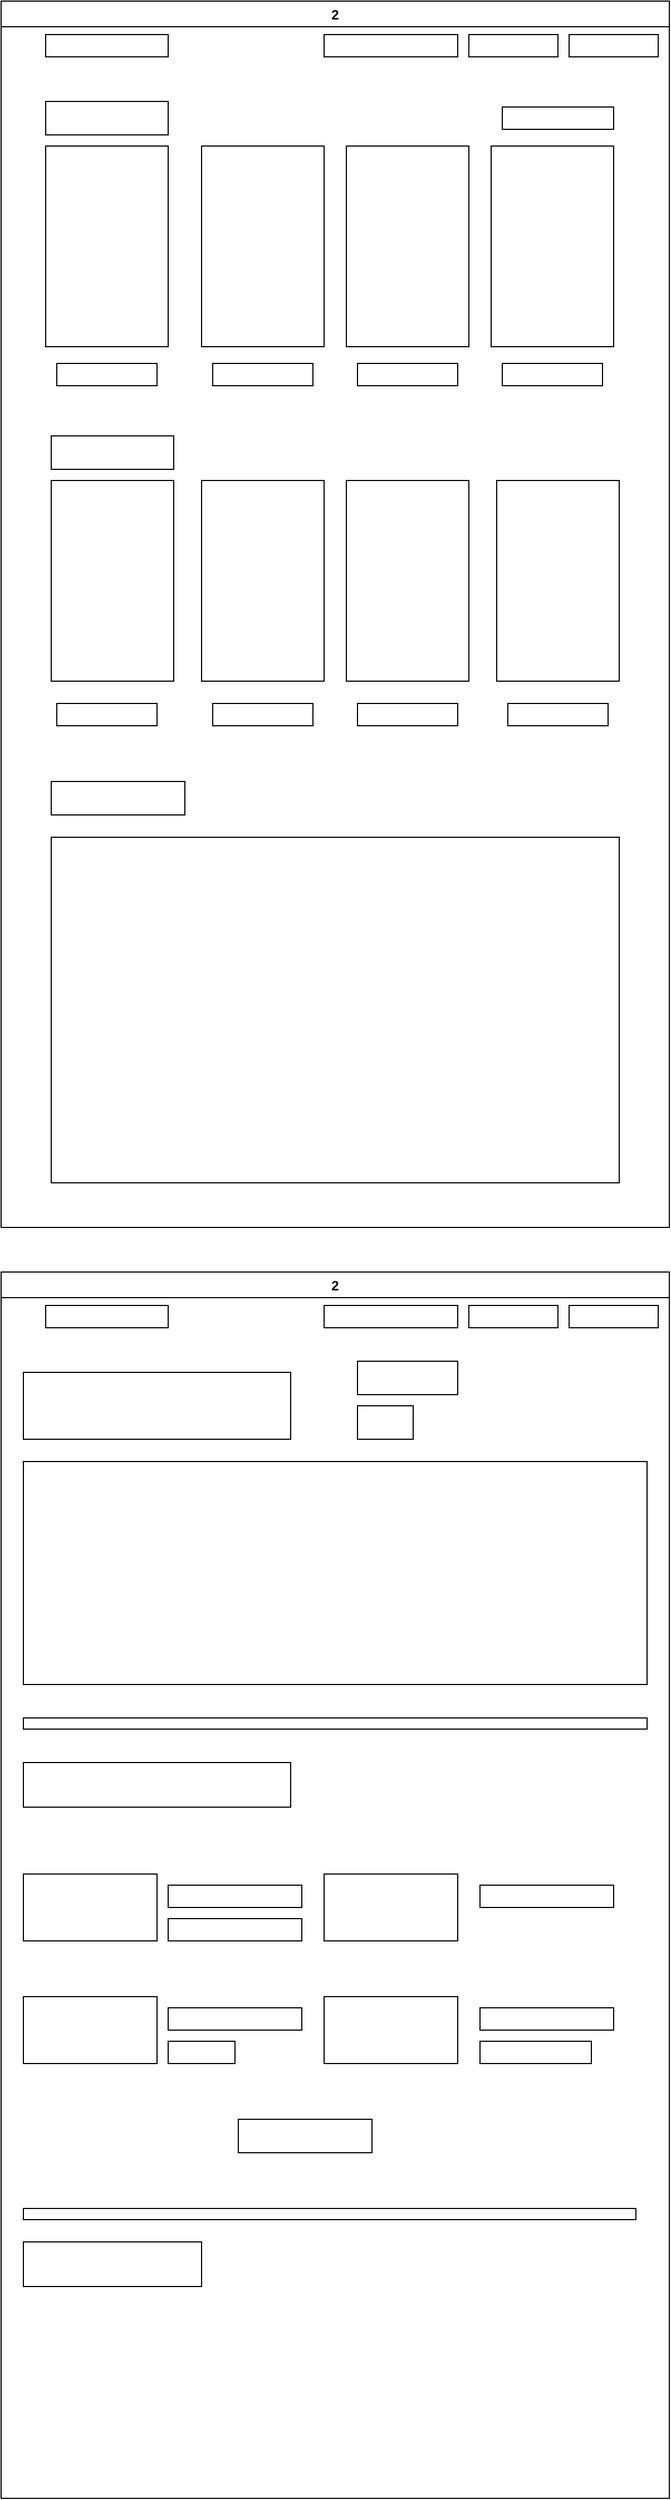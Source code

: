 <mxfile version="23.1.5" type="github">
  <diagram name="Página-1" id="pvus-Yov1ZZ_Qm5ej4L0">
    <mxGraphModel dx="1244" dy="725" grid="1" gridSize="10" guides="1" tooltips="1" connect="1" arrows="1" fold="1" page="1" pageScale="1" pageWidth="827" pageHeight="1169" math="0" shadow="0">
      <root>
        <mxCell id="0" />
        <mxCell id="1" parent="0" />
        <mxCell id="XevxfzPszTZJiyia5Mxh-1" value="2" style="swimlane;" vertex="1" parent="1">
          <mxGeometry x="140" y="250" width="600" height="1100" as="geometry" />
        </mxCell>
        <mxCell id="XevxfzPszTZJiyia5Mxh-2" value="" style="rounded=0;whiteSpace=wrap;html=1;" vertex="1" parent="XevxfzPszTZJiyia5Mxh-1">
          <mxGeometry x="510" y="30" width="80" height="20" as="geometry" />
        </mxCell>
        <mxCell id="XevxfzPszTZJiyia5Mxh-3" value="" style="rounded=0;whiteSpace=wrap;html=1;" vertex="1" parent="XevxfzPszTZJiyia5Mxh-1">
          <mxGeometry x="420" y="30" width="80" height="20" as="geometry" />
        </mxCell>
        <mxCell id="XevxfzPszTZJiyia5Mxh-4" value="" style="rounded=0;whiteSpace=wrap;html=1;" vertex="1" parent="XevxfzPszTZJiyia5Mxh-1">
          <mxGeometry x="40" y="90" width="110" height="30" as="geometry" />
        </mxCell>
        <mxCell id="XevxfzPszTZJiyia5Mxh-6" value="" style="rounded=0;whiteSpace=wrap;html=1;" vertex="1" parent="XevxfzPszTZJiyia5Mxh-1">
          <mxGeometry x="40" y="130" width="110" height="180" as="geometry" />
        </mxCell>
        <mxCell id="XevxfzPszTZJiyia5Mxh-7" value="" style="rounded=0;whiteSpace=wrap;html=1;" vertex="1" parent="XevxfzPszTZJiyia5Mxh-1">
          <mxGeometry x="180" y="130" width="110" height="180" as="geometry" />
        </mxCell>
        <mxCell id="XevxfzPszTZJiyia5Mxh-8" value="" style="rounded=0;whiteSpace=wrap;html=1;" vertex="1" parent="XevxfzPszTZJiyia5Mxh-1">
          <mxGeometry x="310" y="130" width="110" height="180" as="geometry" />
        </mxCell>
        <mxCell id="XevxfzPszTZJiyia5Mxh-9" value="" style="rounded=0;whiteSpace=wrap;html=1;" vertex="1" parent="XevxfzPszTZJiyia5Mxh-1">
          <mxGeometry x="440" y="130" width="110" height="180" as="geometry" />
        </mxCell>
        <mxCell id="XevxfzPszTZJiyia5Mxh-10" value="" style="rounded=0;whiteSpace=wrap;html=1;" vertex="1" parent="XevxfzPszTZJiyia5Mxh-1">
          <mxGeometry x="450" y="95" width="100" height="20" as="geometry" />
        </mxCell>
        <mxCell id="XevxfzPszTZJiyia5Mxh-12" value="" style="rounded=0;whiteSpace=wrap;html=1;" vertex="1" parent="XevxfzPszTZJiyia5Mxh-1">
          <mxGeometry x="45" y="750" width="510" height="310" as="geometry" />
        </mxCell>
        <mxCell id="XevxfzPszTZJiyia5Mxh-13" value="" style="rounded=0;whiteSpace=wrap;html=1;" vertex="1" parent="XevxfzPszTZJiyia5Mxh-1">
          <mxGeometry x="45" y="700" width="120" height="30" as="geometry" />
        </mxCell>
        <mxCell id="XevxfzPszTZJiyia5Mxh-15" value="" style="rounded=0;whiteSpace=wrap;html=1;" vertex="1" parent="XevxfzPszTZJiyia5Mxh-1">
          <mxGeometry x="50" y="325" width="90" height="20" as="geometry" />
        </mxCell>
        <mxCell id="XevxfzPszTZJiyia5Mxh-16" value="" style="rounded=0;whiteSpace=wrap;html=1;" vertex="1" parent="XevxfzPszTZJiyia5Mxh-1">
          <mxGeometry x="190" y="325" width="90" height="20" as="geometry" />
        </mxCell>
        <mxCell id="XevxfzPszTZJiyia5Mxh-17" value="" style="rounded=0;whiteSpace=wrap;html=1;" vertex="1" parent="XevxfzPszTZJiyia5Mxh-1">
          <mxGeometry x="320" y="325" width="90" height="20" as="geometry" />
        </mxCell>
        <mxCell id="XevxfzPszTZJiyia5Mxh-18" value="" style="rounded=0;whiteSpace=wrap;html=1;" vertex="1" parent="XevxfzPszTZJiyia5Mxh-1">
          <mxGeometry x="450" y="325" width="90" height="20" as="geometry" />
        </mxCell>
        <mxCell id="XevxfzPszTZJiyia5Mxh-19" value="" style="rounded=0;whiteSpace=wrap;html=1;" vertex="1" parent="XevxfzPszTZJiyia5Mxh-1">
          <mxGeometry x="290" y="30" width="120" height="20" as="geometry" />
        </mxCell>
        <mxCell id="XevxfzPszTZJiyia5Mxh-20" style="edgeStyle=orthogonalEdgeStyle;rounded=0;orthogonalLoop=1;jettySize=auto;html=1;exitX=0.5;exitY=1;exitDx=0;exitDy=0;" edge="1" parent="XevxfzPszTZJiyia5Mxh-1" source="XevxfzPszTZJiyia5Mxh-13" target="XevxfzPszTZJiyia5Mxh-13">
          <mxGeometry relative="1" as="geometry" />
        </mxCell>
        <mxCell id="XevxfzPszTZJiyia5Mxh-24" value="" style="rounded=0;whiteSpace=wrap;html=1;" vertex="1" parent="XevxfzPszTZJiyia5Mxh-1">
          <mxGeometry x="45" y="390" width="110" height="30" as="geometry" />
        </mxCell>
        <mxCell id="XevxfzPszTZJiyia5Mxh-26" value="" style="rounded=0;whiteSpace=wrap;html=1;" vertex="1" parent="XevxfzPszTZJiyia5Mxh-1">
          <mxGeometry x="45" y="430" width="110" height="180" as="geometry" />
        </mxCell>
        <mxCell id="XevxfzPszTZJiyia5Mxh-27" value="" style="rounded=0;whiteSpace=wrap;html=1;" vertex="1" parent="XevxfzPszTZJiyia5Mxh-1">
          <mxGeometry x="180" y="430" width="110" height="180" as="geometry" />
        </mxCell>
        <mxCell id="XevxfzPszTZJiyia5Mxh-28" value="" style="rounded=0;whiteSpace=wrap;html=1;" vertex="1" parent="XevxfzPszTZJiyia5Mxh-1">
          <mxGeometry x="310" y="430" width="110" height="180" as="geometry" />
        </mxCell>
        <mxCell id="XevxfzPszTZJiyia5Mxh-29" value="" style="rounded=0;whiteSpace=wrap;html=1;" vertex="1" parent="XevxfzPszTZJiyia5Mxh-1">
          <mxGeometry x="445" y="430" width="110" height="180" as="geometry" />
        </mxCell>
        <mxCell id="XevxfzPszTZJiyia5Mxh-30" value="" style="rounded=0;whiteSpace=wrap;html=1;" vertex="1" parent="XevxfzPszTZJiyia5Mxh-1">
          <mxGeometry x="50" y="630" width="90" height="20" as="geometry" />
        </mxCell>
        <mxCell id="XevxfzPszTZJiyia5Mxh-31" value="" style="rounded=0;whiteSpace=wrap;html=1;" vertex="1" parent="XevxfzPszTZJiyia5Mxh-1">
          <mxGeometry x="190" y="630" width="90" height="20" as="geometry" />
        </mxCell>
        <mxCell id="XevxfzPszTZJiyia5Mxh-32" value="" style="rounded=0;whiteSpace=wrap;html=1;" vertex="1" parent="XevxfzPszTZJiyia5Mxh-1">
          <mxGeometry x="320" y="630" width="90" height="20" as="geometry" />
        </mxCell>
        <mxCell id="XevxfzPszTZJiyia5Mxh-33" value="" style="rounded=0;whiteSpace=wrap;html=1;" vertex="1" parent="XevxfzPszTZJiyia5Mxh-1">
          <mxGeometry x="455" y="630" width="90" height="20" as="geometry" />
        </mxCell>
        <mxCell id="XevxfzPszTZJiyia5Mxh-34" value="" style="rounded=0;whiteSpace=wrap;html=1;" vertex="1" parent="XevxfzPszTZJiyia5Mxh-1">
          <mxGeometry x="40" y="30" width="110" height="20" as="geometry" />
        </mxCell>
        <mxCell id="XevxfzPszTZJiyia5Mxh-36" value="2" style="swimlane;" vertex="1" parent="1">
          <mxGeometry x="140" y="1390" width="600" height="1100" as="geometry" />
        </mxCell>
        <mxCell id="XevxfzPszTZJiyia5Mxh-37" value="" style="rounded=0;whiteSpace=wrap;html=1;" vertex="1" parent="XevxfzPszTZJiyia5Mxh-36">
          <mxGeometry x="510" y="30" width="80" height="20" as="geometry" />
        </mxCell>
        <mxCell id="XevxfzPszTZJiyia5Mxh-38" value="" style="rounded=0;whiteSpace=wrap;html=1;" vertex="1" parent="XevxfzPszTZJiyia5Mxh-36">
          <mxGeometry x="420" y="30" width="80" height="20" as="geometry" />
        </mxCell>
        <mxCell id="XevxfzPszTZJiyia5Mxh-51" value="" style="rounded=0;whiteSpace=wrap;html=1;" vertex="1" parent="XevxfzPszTZJiyia5Mxh-36">
          <mxGeometry x="290" y="30" width="120" height="20" as="geometry" />
        </mxCell>
        <mxCell id="XevxfzPszTZJiyia5Mxh-52" style="edgeStyle=orthogonalEdgeStyle;rounded=0;orthogonalLoop=1;jettySize=auto;html=1;exitX=0.5;exitY=1;exitDx=0;exitDy=0;" edge="1" parent="XevxfzPszTZJiyia5Mxh-36">
          <mxGeometry relative="1" as="geometry">
            <mxPoint x="105" y="730" as="sourcePoint" />
            <mxPoint x="105" y="730" as="targetPoint" />
          </mxGeometry>
        </mxCell>
        <mxCell id="XevxfzPszTZJiyia5Mxh-62" value="" style="rounded=0;whiteSpace=wrap;html=1;" vertex="1" parent="XevxfzPszTZJiyia5Mxh-36">
          <mxGeometry x="40" y="30" width="110" height="20" as="geometry" />
        </mxCell>
        <mxCell id="XevxfzPszTZJiyia5Mxh-65" value="" style="rounded=0;whiteSpace=wrap;html=1;" vertex="1" parent="XevxfzPszTZJiyia5Mxh-36">
          <mxGeometry x="20" y="90" width="240" height="60" as="geometry" />
        </mxCell>
        <mxCell id="XevxfzPszTZJiyia5Mxh-68" value="" style="rounded=0;whiteSpace=wrap;html=1;" vertex="1" parent="XevxfzPszTZJiyia5Mxh-36">
          <mxGeometry x="20" y="400" width="560" height="10" as="geometry" />
        </mxCell>
        <mxCell id="XevxfzPszTZJiyia5Mxh-69" value="" style="rounded=0;whiteSpace=wrap;html=1;" vertex="1" parent="XevxfzPszTZJiyia5Mxh-36">
          <mxGeometry x="20" y="440" width="240" height="40" as="geometry" />
        </mxCell>
        <mxCell id="XevxfzPszTZJiyia5Mxh-72" value="" style="rounded=0;whiteSpace=wrap;html=1;" vertex="1" parent="XevxfzPszTZJiyia5Mxh-36">
          <mxGeometry x="20" y="540" width="120" height="60" as="geometry" />
        </mxCell>
        <mxCell id="XevxfzPszTZJiyia5Mxh-73" value="" style="rounded=0;whiteSpace=wrap;html=1;" vertex="1" parent="XevxfzPszTZJiyia5Mxh-36">
          <mxGeometry x="290" y="540" width="120" height="60" as="geometry" />
        </mxCell>
        <mxCell id="XevxfzPszTZJiyia5Mxh-74" value="" style="rounded=0;whiteSpace=wrap;html=1;" vertex="1" parent="XevxfzPszTZJiyia5Mxh-36">
          <mxGeometry x="290" y="650" width="120" height="60" as="geometry" />
        </mxCell>
        <mxCell id="XevxfzPszTZJiyia5Mxh-75" value="" style="rounded=0;whiteSpace=wrap;html=1;" vertex="1" parent="XevxfzPszTZJiyia5Mxh-36">
          <mxGeometry x="20" y="650" width="120" height="60" as="geometry" />
        </mxCell>
        <mxCell id="XevxfzPszTZJiyia5Mxh-76" value="" style="rounded=0;whiteSpace=wrap;html=1;" vertex="1" parent="XevxfzPszTZJiyia5Mxh-36">
          <mxGeometry x="150" y="550" width="120" height="20" as="geometry" />
        </mxCell>
        <mxCell id="XevxfzPszTZJiyia5Mxh-77" value="" style="rounded=0;whiteSpace=wrap;html=1;" vertex="1" parent="XevxfzPszTZJiyia5Mxh-36">
          <mxGeometry x="150" y="580" width="120" height="20" as="geometry" />
        </mxCell>
        <mxCell id="XevxfzPszTZJiyia5Mxh-78" value="" style="rounded=0;whiteSpace=wrap;html=1;" vertex="1" parent="XevxfzPszTZJiyia5Mxh-36">
          <mxGeometry x="150" y="690" width="60" height="20" as="geometry" />
        </mxCell>
        <mxCell id="XevxfzPszTZJiyia5Mxh-79" value="" style="rounded=0;whiteSpace=wrap;html=1;" vertex="1" parent="XevxfzPszTZJiyia5Mxh-36">
          <mxGeometry x="150" y="660" width="120" height="20" as="geometry" />
        </mxCell>
        <mxCell id="XevxfzPszTZJiyia5Mxh-80" value="" style="rounded=0;whiteSpace=wrap;html=1;" vertex="1" parent="XevxfzPszTZJiyia5Mxh-36">
          <mxGeometry x="430" y="660" width="120" height="20" as="geometry" />
        </mxCell>
        <mxCell id="XevxfzPszTZJiyia5Mxh-81" value="" style="rounded=0;whiteSpace=wrap;html=1;" vertex="1" parent="XevxfzPszTZJiyia5Mxh-36">
          <mxGeometry x="430" y="550" width="120" height="20" as="geometry" />
        </mxCell>
        <mxCell id="XevxfzPszTZJiyia5Mxh-82" value="" style="rounded=0;whiteSpace=wrap;html=1;" vertex="1" parent="XevxfzPszTZJiyia5Mxh-36">
          <mxGeometry x="430" y="690" width="100" height="20" as="geometry" />
        </mxCell>
        <mxCell id="XevxfzPszTZJiyia5Mxh-83" value="" style="rounded=0;whiteSpace=wrap;html=1;" vertex="1" parent="XevxfzPszTZJiyia5Mxh-36">
          <mxGeometry x="213" y="760" width="120" height="30" as="geometry" />
        </mxCell>
        <mxCell id="XevxfzPszTZJiyia5Mxh-84" value="" style="rounded=0;whiteSpace=wrap;html=1;" vertex="1" parent="XevxfzPszTZJiyia5Mxh-36">
          <mxGeometry x="20" y="840" width="550" height="10" as="geometry" />
        </mxCell>
        <mxCell id="XevxfzPszTZJiyia5Mxh-85" value="" style="rounded=0;whiteSpace=wrap;html=1;" vertex="1" parent="XevxfzPszTZJiyia5Mxh-36">
          <mxGeometry x="20" y="870" width="160" height="40" as="geometry" />
        </mxCell>
        <mxCell id="XevxfzPszTZJiyia5Mxh-96" value="" style="verticalLabelPosition=bottom;verticalAlign=top;html=1;shape=mxgraph.basic.rect;fillColor2=none;strokeWidth=1;size=20;indent=5;" vertex="1" parent="XevxfzPszTZJiyia5Mxh-36">
          <mxGeometry x="320" y="120" width="50" height="30" as="geometry" />
        </mxCell>
        <mxCell id="XevxfzPszTZJiyia5Mxh-98" value="" style="verticalLabelPosition=bottom;verticalAlign=top;html=1;shape=mxgraph.basic.rect;fillColor2=none;strokeWidth=1;size=20;indent=5;" vertex="1" parent="XevxfzPszTZJiyia5Mxh-36">
          <mxGeometry x="320" y="80" width="90" height="30" as="geometry" />
        </mxCell>
        <mxCell id="XevxfzPszTZJiyia5Mxh-64" value="" style="edgeStyle=orthogonalEdgeStyle;rounded=0;orthogonalLoop=1;jettySize=auto;html=1;" edge="1" parent="1" source="XevxfzPszTZJiyia5Mxh-57">
          <mxGeometry relative="1" as="geometry">
            <mxPoint x="640" y="2080" as="targetPoint" />
          </mxGeometry>
        </mxCell>
        <mxCell id="XevxfzPszTZJiyia5Mxh-66" value="" style="rounded=0;whiteSpace=wrap;html=1;" vertex="1" parent="1">
          <mxGeometry x="160" y="1560" width="560" height="200" as="geometry" />
        </mxCell>
      </root>
    </mxGraphModel>
  </diagram>
</mxfile>
